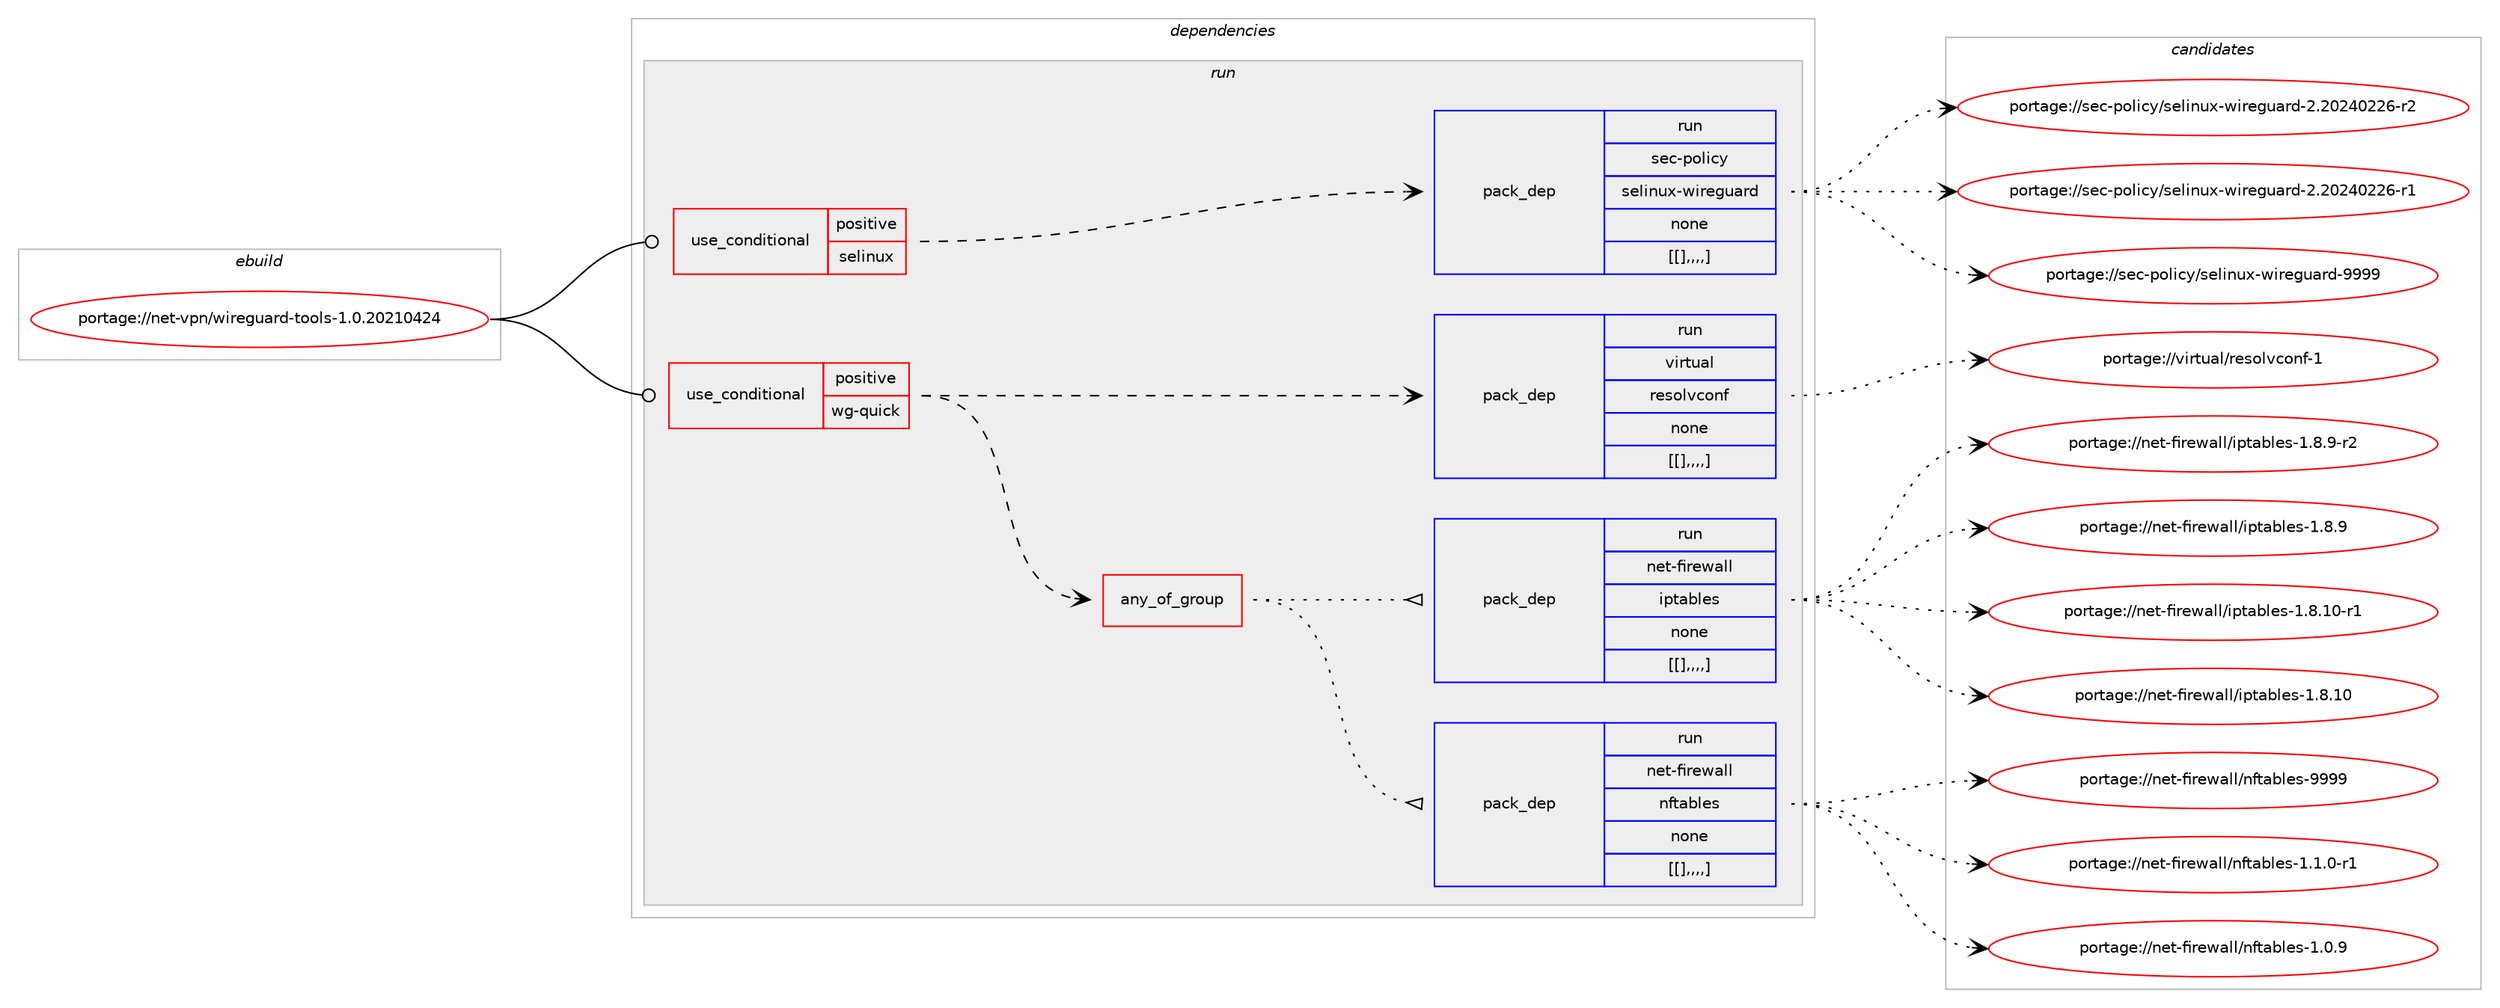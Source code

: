 digraph prolog {

# *************
# Graph options
# *************

newrank=true;
concentrate=true;
compound=true;
graph [rankdir=LR,fontname=Helvetica,fontsize=10,ranksep=1.5];#, ranksep=2.5, nodesep=0.2];
edge  [arrowhead=vee];
node  [fontname=Helvetica,fontsize=10];

# **********
# The ebuild
# **********

subgraph cluster_leftcol {
color=gray;
label=<<i>ebuild</i>>;
id [label="portage://net-vpn/wireguard-tools-1.0.20210424", color=red, width=4, href="../net-vpn/wireguard-tools-1.0.20210424.svg"];
}

# ****************
# The dependencies
# ****************

subgraph cluster_midcol {
color=gray;
label=<<i>dependencies</i>>;
subgraph cluster_compile {
fillcolor="#eeeeee";
style=filled;
label=<<i>compile</i>>;
}
subgraph cluster_compileandrun {
fillcolor="#eeeeee";
style=filled;
label=<<i>compile and run</i>>;
}
subgraph cluster_run {
fillcolor="#eeeeee";
style=filled;
label=<<i>run</i>>;
subgraph cond106419 {
dependency403823 [label=<<TABLE BORDER="0" CELLBORDER="1" CELLSPACING="0" CELLPADDING="4"><TR><TD ROWSPAN="3" CELLPADDING="10">use_conditional</TD></TR><TR><TD>positive</TD></TR><TR><TD>selinux</TD></TR></TABLE>>, shape=none, color=red];
subgraph pack294463 {
dependency403824 [label=<<TABLE BORDER="0" CELLBORDER="1" CELLSPACING="0" CELLPADDING="4" WIDTH="220"><TR><TD ROWSPAN="6" CELLPADDING="30">pack_dep</TD></TR><TR><TD WIDTH="110">run</TD></TR><TR><TD>sec-policy</TD></TR><TR><TD>selinux-wireguard</TD></TR><TR><TD>none</TD></TR><TR><TD>[[],,,,]</TD></TR></TABLE>>, shape=none, color=blue];
}
dependency403823:e -> dependency403824:w [weight=20,style="dashed",arrowhead="vee"];
}
id:e -> dependency403823:w [weight=20,style="solid",arrowhead="odot"];
subgraph cond106420 {
dependency403825 [label=<<TABLE BORDER="0" CELLBORDER="1" CELLSPACING="0" CELLPADDING="4"><TR><TD ROWSPAN="3" CELLPADDING="10">use_conditional</TD></TR><TR><TD>positive</TD></TR><TR><TD>wg-quick</TD></TR></TABLE>>, shape=none, color=red];
subgraph any2752 {
dependency403826 [label=<<TABLE BORDER="0" CELLBORDER="1" CELLSPACING="0" CELLPADDING="4"><TR><TD CELLPADDING="10">any_of_group</TD></TR></TABLE>>, shape=none, color=red];subgraph pack294464 {
dependency403827 [label=<<TABLE BORDER="0" CELLBORDER="1" CELLSPACING="0" CELLPADDING="4" WIDTH="220"><TR><TD ROWSPAN="6" CELLPADDING="30">pack_dep</TD></TR><TR><TD WIDTH="110">run</TD></TR><TR><TD>net-firewall</TD></TR><TR><TD>nftables</TD></TR><TR><TD>none</TD></TR><TR><TD>[[],,,,]</TD></TR></TABLE>>, shape=none, color=blue];
}
dependency403826:e -> dependency403827:w [weight=20,style="dotted",arrowhead="oinv"];
subgraph pack294465 {
dependency403828 [label=<<TABLE BORDER="0" CELLBORDER="1" CELLSPACING="0" CELLPADDING="4" WIDTH="220"><TR><TD ROWSPAN="6" CELLPADDING="30">pack_dep</TD></TR><TR><TD WIDTH="110">run</TD></TR><TR><TD>net-firewall</TD></TR><TR><TD>iptables</TD></TR><TR><TD>none</TD></TR><TR><TD>[[],,,,]</TD></TR></TABLE>>, shape=none, color=blue];
}
dependency403826:e -> dependency403828:w [weight=20,style="dotted",arrowhead="oinv"];
}
dependency403825:e -> dependency403826:w [weight=20,style="dashed",arrowhead="vee"];
subgraph pack294466 {
dependency403829 [label=<<TABLE BORDER="0" CELLBORDER="1" CELLSPACING="0" CELLPADDING="4" WIDTH="220"><TR><TD ROWSPAN="6" CELLPADDING="30">pack_dep</TD></TR><TR><TD WIDTH="110">run</TD></TR><TR><TD>virtual</TD></TR><TR><TD>resolvconf</TD></TR><TR><TD>none</TD></TR><TR><TD>[[],,,,]</TD></TR></TABLE>>, shape=none, color=blue];
}
dependency403825:e -> dependency403829:w [weight=20,style="dashed",arrowhead="vee"];
}
id:e -> dependency403825:w [weight=20,style="solid",arrowhead="odot"];
}
}

# **************
# The candidates
# **************

subgraph cluster_choices {
rank=same;
color=gray;
label=<<i>candidates</i>>;

subgraph choice294463 {
color=black;
nodesep=1;
choice1151019945112111108105991214711510110810511011712045119105114101103117971141004557575757 [label="portage://sec-policy/selinux-wireguard-9999", color=red, width=4,href="../sec-policy/selinux-wireguard-9999.svg"];
choice11510199451121111081059912147115101108105110117120451191051141011031179711410045504650485052485050544511450 [label="portage://sec-policy/selinux-wireguard-2.20240226-r2", color=red, width=4,href="../sec-policy/selinux-wireguard-2.20240226-r2.svg"];
choice11510199451121111081059912147115101108105110117120451191051141011031179711410045504650485052485050544511449 [label="portage://sec-policy/selinux-wireguard-2.20240226-r1", color=red, width=4,href="../sec-policy/selinux-wireguard-2.20240226-r1.svg"];
dependency403824:e -> choice1151019945112111108105991214711510110810511011712045119105114101103117971141004557575757:w [style=dotted,weight="100"];
dependency403824:e -> choice11510199451121111081059912147115101108105110117120451191051141011031179711410045504650485052485050544511450:w [style=dotted,weight="100"];
dependency403824:e -> choice11510199451121111081059912147115101108105110117120451191051141011031179711410045504650485052485050544511449:w [style=dotted,weight="100"];
}
subgraph choice294464 {
color=black;
nodesep=1;
choice11010111645102105114101119971081084711010211697981081011154557575757 [label="portage://net-firewall/nftables-9999", color=red, width=4,href="../net-firewall/nftables-9999.svg"];
choice11010111645102105114101119971081084711010211697981081011154549464946484511449 [label="portage://net-firewall/nftables-1.1.0-r1", color=red, width=4,href="../net-firewall/nftables-1.1.0-r1.svg"];
choice1101011164510210511410111997108108471101021169798108101115454946484657 [label="portage://net-firewall/nftables-1.0.9", color=red, width=4,href="../net-firewall/nftables-1.0.9.svg"];
dependency403827:e -> choice11010111645102105114101119971081084711010211697981081011154557575757:w [style=dotted,weight="100"];
dependency403827:e -> choice11010111645102105114101119971081084711010211697981081011154549464946484511449:w [style=dotted,weight="100"];
dependency403827:e -> choice1101011164510210511410111997108108471101021169798108101115454946484657:w [style=dotted,weight="100"];
}
subgraph choice294465 {
color=black;
nodesep=1;
choice1101011164510210511410111997108108471051121169798108101115454946564649484511449 [label="portage://net-firewall/iptables-1.8.10-r1", color=red, width=4,href="../net-firewall/iptables-1.8.10-r1.svg"];
choice110101116451021051141011199710810847105112116979810810111545494656464948 [label="portage://net-firewall/iptables-1.8.10", color=red, width=4,href="../net-firewall/iptables-1.8.10.svg"];
choice11010111645102105114101119971081084710511211697981081011154549465646574511450 [label="portage://net-firewall/iptables-1.8.9-r2", color=red, width=4,href="../net-firewall/iptables-1.8.9-r2.svg"];
choice1101011164510210511410111997108108471051121169798108101115454946564657 [label="portage://net-firewall/iptables-1.8.9", color=red, width=4,href="../net-firewall/iptables-1.8.9.svg"];
dependency403828:e -> choice1101011164510210511410111997108108471051121169798108101115454946564649484511449:w [style=dotted,weight="100"];
dependency403828:e -> choice110101116451021051141011199710810847105112116979810810111545494656464948:w [style=dotted,weight="100"];
dependency403828:e -> choice11010111645102105114101119971081084710511211697981081011154549465646574511450:w [style=dotted,weight="100"];
dependency403828:e -> choice1101011164510210511410111997108108471051121169798108101115454946564657:w [style=dotted,weight="100"];
}
subgraph choice294466 {
color=black;
nodesep=1;
choice1181051141161179710847114101115111108118991111101024549 [label="portage://virtual/resolvconf-1", color=red, width=4,href="../virtual/resolvconf-1.svg"];
dependency403829:e -> choice1181051141161179710847114101115111108118991111101024549:w [style=dotted,weight="100"];
}
}

}
